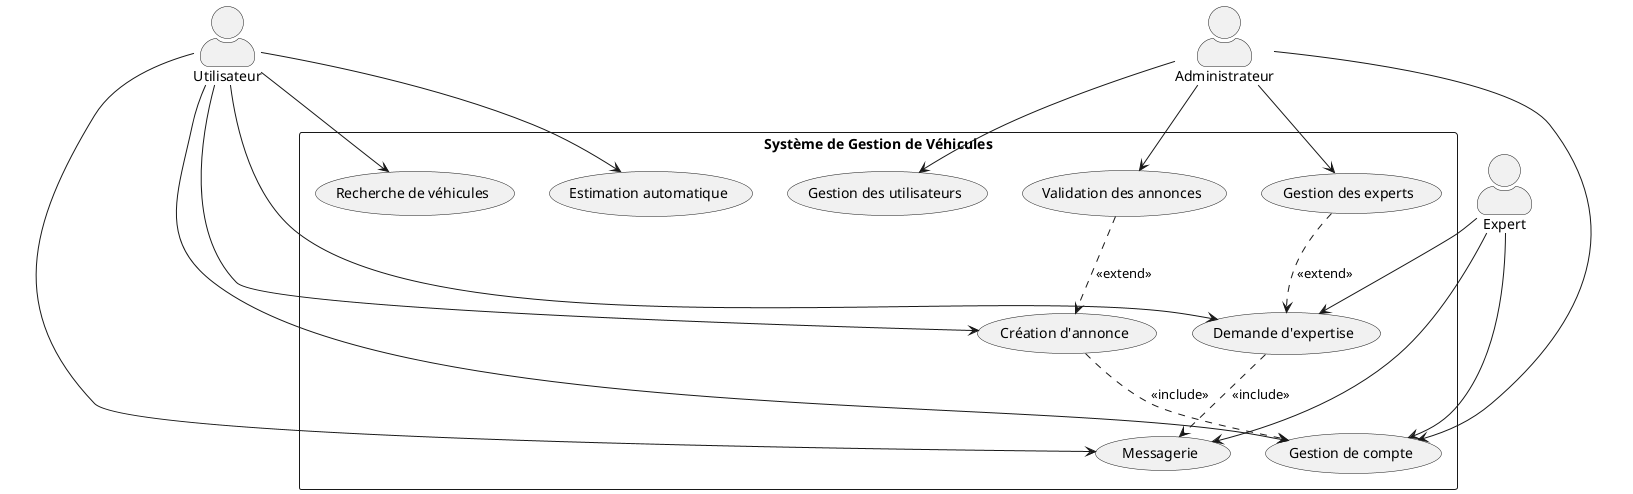 @startuml Car Management System Use Cases

skinparam actorStyle awesome
skinparam packageStyle rectangle

actor "Utilisateur" as user
actor "Expert" as expert
actor "Administrateur" as admin

rectangle "Système de Gestion de Véhicules" {
    usecase "Création d'annonce" as UC1
    usecase "Recherche de véhicules" as UC2
    usecase "Estimation automatique" as UC3
    usecase "Demande d'expertise" as UC4
    usecase "Messagerie" as UC5
    usecase "Gestion de compte" as UC6
    usecase "Validation des annonces" as UC7
    usecase "Gestion des experts" as UC8
    usecase "Gestion des utilisateurs" as UC9
}

' Relations Utilisateur
user --> UC1
user --> UC2
user --> UC3
user --> UC4
user --> UC5
user --> UC6

' Relations Expert
expert --> UC4
expert --> UC5
expert --> UC6

' Relations Administrateur
admin --> UC7
admin --> UC8
admin --> UC9
admin --> UC6

' Inclusions et Extensions
UC1 ..> UC6 : <<include>>
UC4 ..> UC5 : <<include>>
UC7 ..> UC1 : <<extend>>
UC8 ..> UC4 : <<extend>>

@enduml 